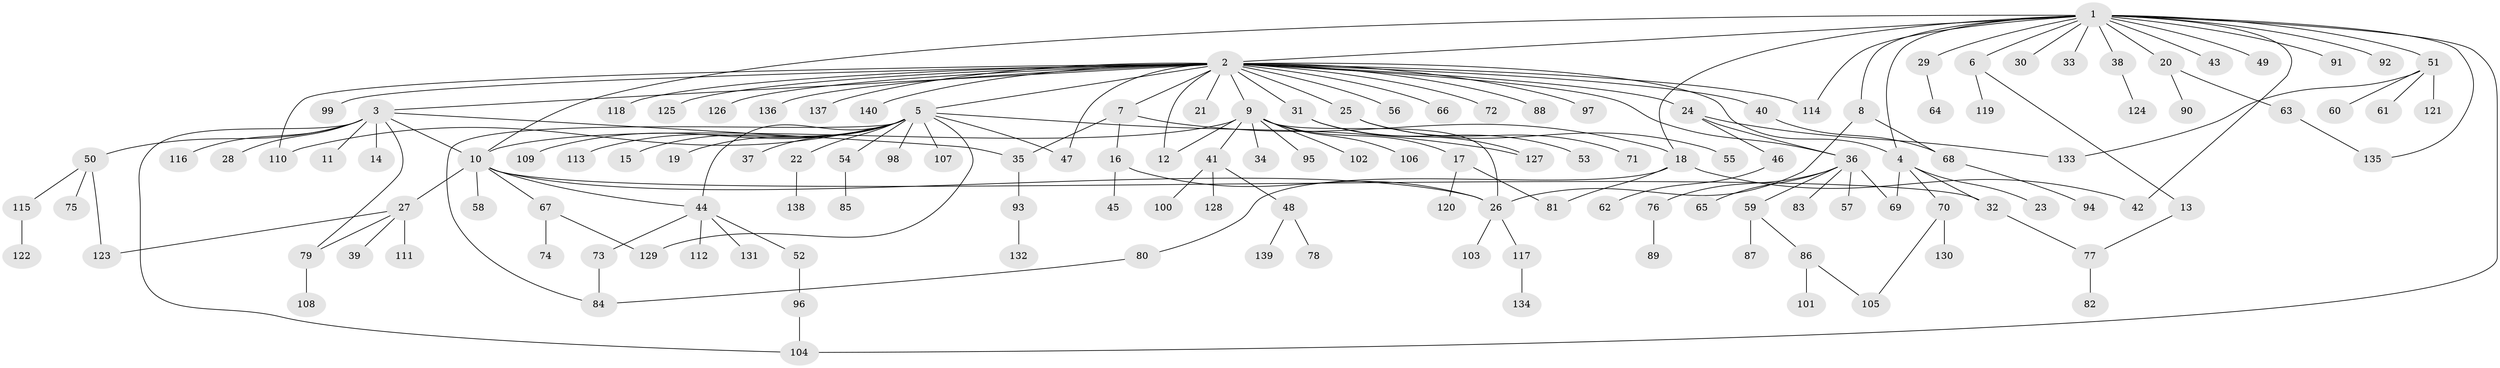 // Generated by graph-tools (version 1.1) at 2025/01/03/09/25 03:01:39]
// undirected, 140 vertices, 170 edges
graph export_dot {
graph [start="1"]
  node [color=gray90,style=filled];
  1;
  2;
  3;
  4;
  5;
  6;
  7;
  8;
  9;
  10;
  11;
  12;
  13;
  14;
  15;
  16;
  17;
  18;
  19;
  20;
  21;
  22;
  23;
  24;
  25;
  26;
  27;
  28;
  29;
  30;
  31;
  32;
  33;
  34;
  35;
  36;
  37;
  38;
  39;
  40;
  41;
  42;
  43;
  44;
  45;
  46;
  47;
  48;
  49;
  50;
  51;
  52;
  53;
  54;
  55;
  56;
  57;
  58;
  59;
  60;
  61;
  62;
  63;
  64;
  65;
  66;
  67;
  68;
  69;
  70;
  71;
  72;
  73;
  74;
  75;
  76;
  77;
  78;
  79;
  80;
  81;
  82;
  83;
  84;
  85;
  86;
  87;
  88;
  89;
  90;
  91;
  92;
  93;
  94;
  95;
  96;
  97;
  98;
  99;
  100;
  101;
  102;
  103;
  104;
  105;
  106;
  107;
  108;
  109;
  110;
  111;
  112;
  113;
  114;
  115;
  116;
  117;
  118;
  119;
  120;
  121;
  122;
  123;
  124;
  125;
  126;
  127;
  128;
  129;
  130;
  131;
  132;
  133;
  134;
  135;
  136;
  137;
  138;
  139;
  140;
  1 -- 2;
  1 -- 4;
  1 -- 6;
  1 -- 8;
  1 -- 10;
  1 -- 18;
  1 -- 20;
  1 -- 29;
  1 -- 30;
  1 -- 33;
  1 -- 38;
  1 -- 42;
  1 -- 43;
  1 -- 49;
  1 -- 51;
  1 -- 91;
  1 -- 92;
  1 -- 104;
  1 -- 114;
  1 -- 135;
  2 -- 3;
  2 -- 4;
  2 -- 5;
  2 -- 7;
  2 -- 9;
  2 -- 12;
  2 -- 21;
  2 -- 24;
  2 -- 25;
  2 -- 31;
  2 -- 36;
  2 -- 40;
  2 -- 47;
  2 -- 56;
  2 -- 66;
  2 -- 72;
  2 -- 88;
  2 -- 97;
  2 -- 99;
  2 -- 110;
  2 -- 114;
  2 -- 118;
  2 -- 125;
  2 -- 126;
  2 -- 136;
  2 -- 137;
  2 -- 140;
  3 -- 10;
  3 -- 11;
  3 -- 14;
  3 -- 28;
  3 -- 35;
  3 -- 50;
  3 -- 79;
  3 -- 104;
  3 -- 116;
  4 -- 23;
  4 -- 32;
  4 -- 69;
  4 -- 70;
  5 -- 15;
  5 -- 19;
  5 -- 22;
  5 -- 37;
  5 -- 44;
  5 -- 47;
  5 -- 54;
  5 -- 84;
  5 -- 98;
  5 -- 107;
  5 -- 109;
  5 -- 110;
  5 -- 113;
  5 -- 127;
  5 -- 129;
  6 -- 13;
  6 -- 119;
  7 -- 16;
  7 -- 18;
  7 -- 35;
  8 -- 26;
  8 -- 68;
  9 -- 10;
  9 -- 12;
  9 -- 17;
  9 -- 26;
  9 -- 34;
  9 -- 41;
  9 -- 95;
  9 -- 102;
  9 -- 106;
  10 -- 26;
  10 -- 27;
  10 -- 32;
  10 -- 44;
  10 -- 58;
  10 -- 67;
  13 -- 77;
  16 -- 26;
  16 -- 45;
  17 -- 81;
  17 -- 120;
  18 -- 42;
  18 -- 80;
  18 -- 81;
  20 -- 63;
  20 -- 90;
  22 -- 138;
  24 -- 36;
  24 -- 46;
  24 -- 133;
  25 -- 55;
  25 -- 71;
  26 -- 103;
  26 -- 117;
  27 -- 39;
  27 -- 79;
  27 -- 111;
  27 -- 123;
  29 -- 64;
  31 -- 53;
  31 -- 127;
  32 -- 77;
  35 -- 93;
  36 -- 57;
  36 -- 59;
  36 -- 65;
  36 -- 69;
  36 -- 76;
  36 -- 83;
  38 -- 124;
  40 -- 68;
  41 -- 48;
  41 -- 100;
  41 -- 128;
  44 -- 52;
  44 -- 73;
  44 -- 112;
  44 -- 131;
  46 -- 62;
  48 -- 78;
  48 -- 139;
  50 -- 75;
  50 -- 115;
  50 -- 123;
  51 -- 60;
  51 -- 61;
  51 -- 121;
  51 -- 133;
  52 -- 96;
  54 -- 85;
  59 -- 86;
  59 -- 87;
  63 -- 135;
  67 -- 74;
  67 -- 129;
  68 -- 94;
  70 -- 105;
  70 -- 130;
  73 -- 84;
  76 -- 89;
  77 -- 82;
  79 -- 108;
  80 -- 84;
  86 -- 101;
  86 -- 105;
  93 -- 132;
  96 -- 104;
  115 -- 122;
  117 -- 134;
}
